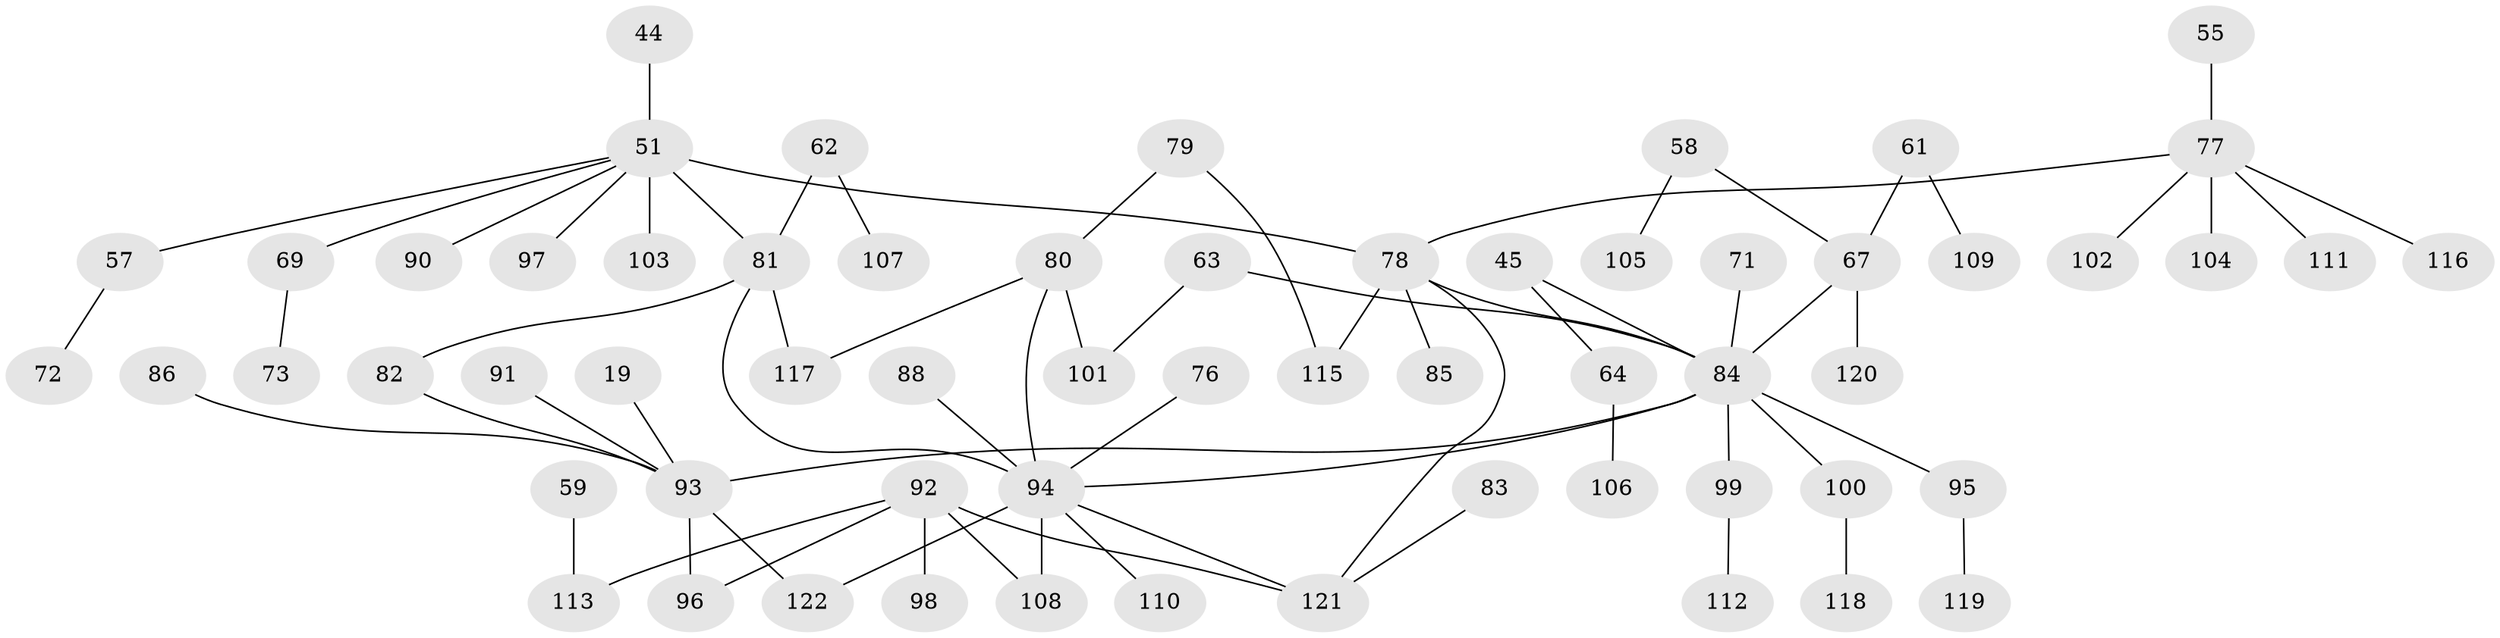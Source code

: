 // original degree distribution, {6: 0.01639344262295082, 5: 0.06557377049180328, 4: 0.08196721311475409, 3: 0.1557377049180328, 2: 0.32786885245901637, 1: 0.3524590163934426}
// Generated by graph-tools (version 1.1) at 2025/42/03/09/25 04:42:34]
// undirected, 61 vertices, 69 edges
graph export_dot {
graph [start="1"]
  node [color=gray90,style=filled];
  19;
  44;
  45 [super="+27"];
  51 [super="+41+37+50"];
  55;
  57;
  58;
  59;
  61;
  62;
  63;
  64;
  67 [super="+47"];
  69;
  71;
  72;
  73;
  76;
  77 [super="+18+70+65+68"];
  78 [super="+35+7+46"];
  79;
  80 [super="+32"];
  81 [super="+11+16"];
  82;
  83;
  84 [super="+3+21+23"];
  85;
  86;
  88;
  90;
  91;
  92 [super="+36+56"];
  93 [super="+60+74"];
  94 [super="+89+4+66"];
  95;
  96 [super="+24+53"];
  97;
  98;
  99;
  100 [super="+29"];
  101;
  102;
  103;
  104;
  105;
  106;
  107;
  108 [super="+87"];
  109;
  110;
  111;
  112;
  113 [super="+43"];
  115 [super="+13+25+75"];
  116;
  117;
  118;
  119;
  120;
  121 [super="+33"];
  122 [super="+114"];
  19 -- 93;
  44 -- 51;
  45 -- 64;
  45 -- 84;
  51 -- 78 [weight=3];
  51 -- 81;
  51 -- 69;
  51 -- 97;
  51 -- 103;
  51 -- 57;
  51 -- 90;
  55 -- 77;
  57 -- 72;
  58 -- 105;
  58 -- 67;
  59 -- 113;
  61 -- 109;
  61 -- 67;
  62 -- 107;
  62 -- 81;
  63 -- 101;
  63 -- 84;
  64 -- 106;
  67 -- 84;
  67 -- 120;
  69 -- 73;
  71 -- 84;
  76 -- 94;
  77 -- 111;
  77 -- 102;
  77 -- 104;
  77 -- 78;
  77 -- 116;
  78 -- 85;
  78 -- 84 [weight=2];
  78 -- 115;
  78 -- 121;
  79 -- 115;
  79 -- 80;
  80 -- 117;
  80 -- 101;
  80 -- 94;
  81 -- 82;
  81 -- 117;
  81 -- 94;
  82 -- 93;
  83 -- 121;
  84 -- 99;
  84 -- 95;
  84 -- 94 [weight=2];
  84 -- 93 [weight=2];
  84 -- 100;
  86 -- 93;
  88 -- 94;
  91 -- 93;
  92 -- 96;
  92 -- 108;
  92 -- 113;
  92 -- 98;
  92 -- 121;
  93 -- 96;
  93 -- 122;
  94 -- 108 [weight=2];
  94 -- 110;
  94 -- 121;
  94 -- 122;
  95 -- 119;
  99 -- 112;
  100 -- 118;
}
